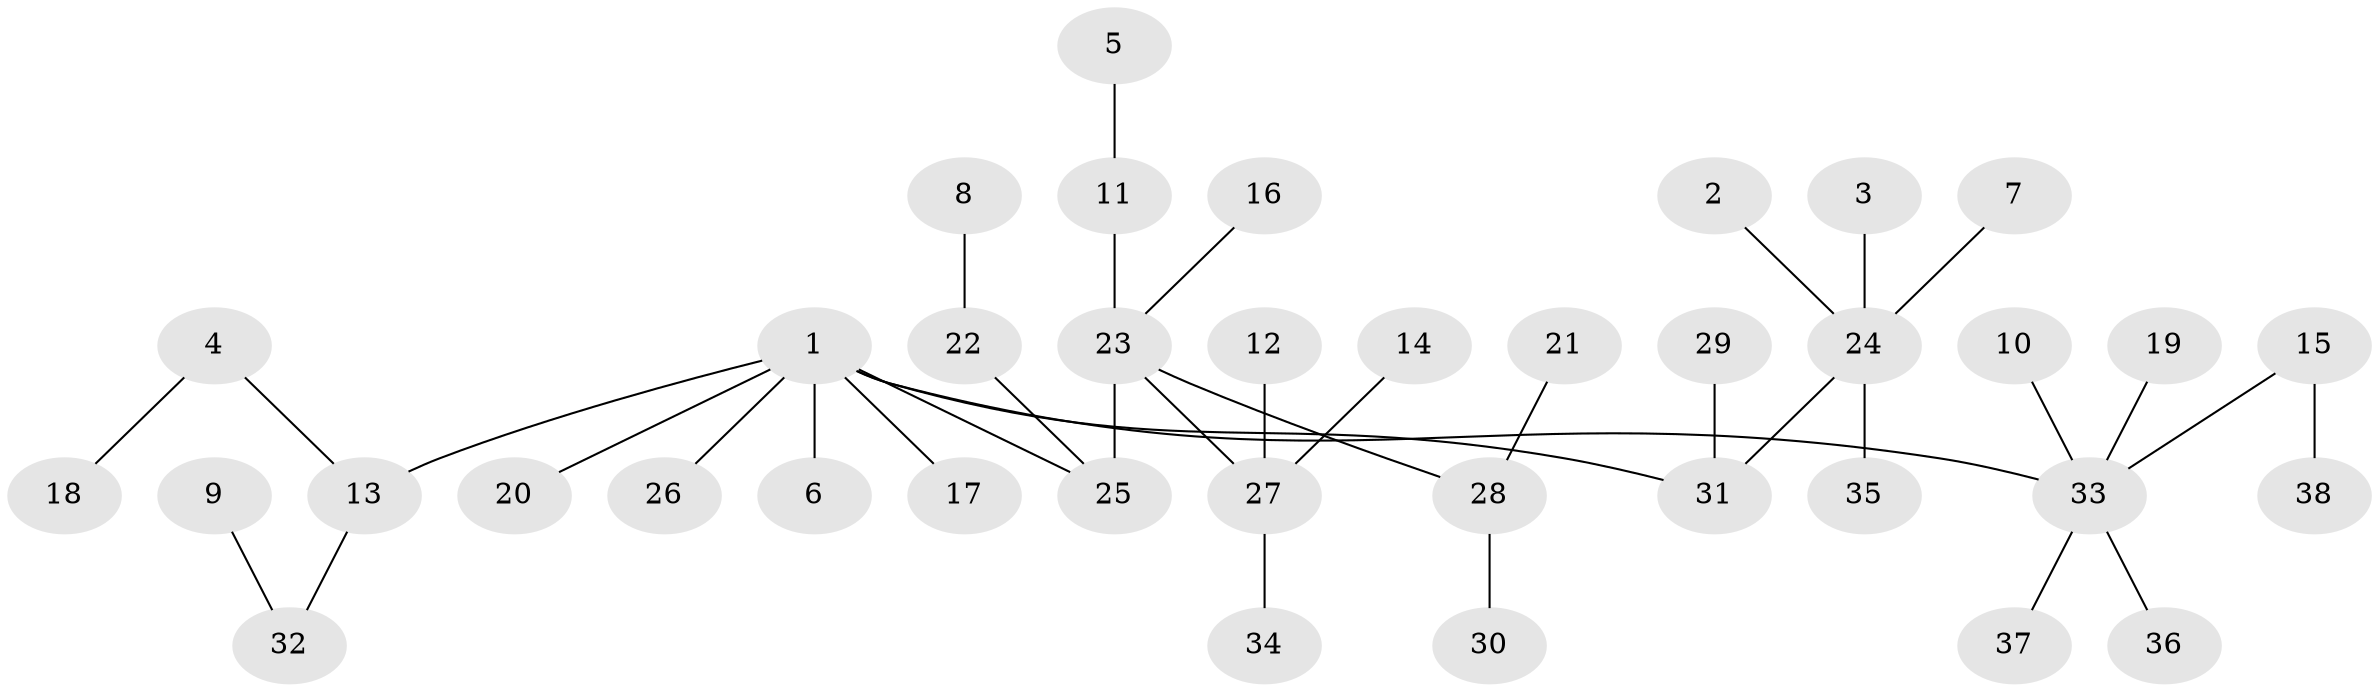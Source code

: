 // original degree distribution, {5: 0.05263157894736842, 4: 0.05263157894736842, 2: 0.25, 6: 0.039473684210526314, 1: 0.5263157894736842, 3: 0.07894736842105263}
// Generated by graph-tools (version 1.1) at 2025/26/03/09/25 03:26:29]
// undirected, 38 vertices, 37 edges
graph export_dot {
graph [start="1"]
  node [color=gray90,style=filled];
  1;
  2;
  3;
  4;
  5;
  6;
  7;
  8;
  9;
  10;
  11;
  12;
  13;
  14;
  15;
  16;
  17;
  18;
  19;
  20;
  21;
  22;
  23;
  24;
  25;
  26;
  27;
  28;
  29;
  30;
  31;
  32;
  33;
  34;
  35;
  36;
  37;
  38;
  1 -- 6 [weight=1.0];
  1 -- 13 [weight=1.0];
  1 -- 17 [weight=1.0];
  1 -- 20 [weight=1.0];
  1 -- 25 [weight=1.0];
  1 -- 26 [weight=1.0];
  1 -- 31 [weight=1.0];
  1 -- 33 [weight=1.0];
  2 -- 24 [weight=1.0];
  3 -- 24 [weight=1.0];
  4 -- 13 [weight=1.0];
  4 -- 18 [weight=1.0];
  5 -- 11 [weight=1.0];
  7 -- 24 [weight=1.0];
  8 -- 22 [weight=1.0];
  9 -- 32 [weight=1.0];
  10 -- 33 [weight=1.0];
  11 -- 23 [weight=1.0];
  12 -- 27 [weight=1.0];
  13 -- 32 [weight=1.0];
  14 -- 27 [weight=1.0];
  15 -- 33 [weight=1.0];
  15 -- 38 [weight=1.0];
  16 -- 23 [weight=1.0];
  19 -- 33 [weight=1.0];
  21 -- 28 [weight=1.0];
  22 -- 25 [weight=1.0];
  23 -- 25 [weight=1.0];
  23 -- 27 [weight=1.0];
  23 -- 28 [weight=1.0];
  24 -- 31 [weight=1.0];
  24 -- 35 [weight=1.0];
  27 -- 34 [weight=1.0];
  28 -- 30 [weight=1.0];
  29 -- 31 [weight=1.0];
  33 -- 36 [weight=1.0];
  33 -- 37 [weight=1.0];
}

